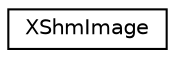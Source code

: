 digraph "Graphical Class Hierarchy"
{
 // LATEX_PDF_SIZE
  edge [fontname="Helvetica",fontsize="10",labelfontname="Helvetica",labelfontsize="10"];
  node [fontname="Helvetica",fontsize="10",shape=record];
  rankdir="LR";
  Node0 [label="XShmImage",height=0.2,width=0.4,color="black", fillcolor="white", style="filled",URL="$class_x_shm_image.html",tooltip=" "];
}
